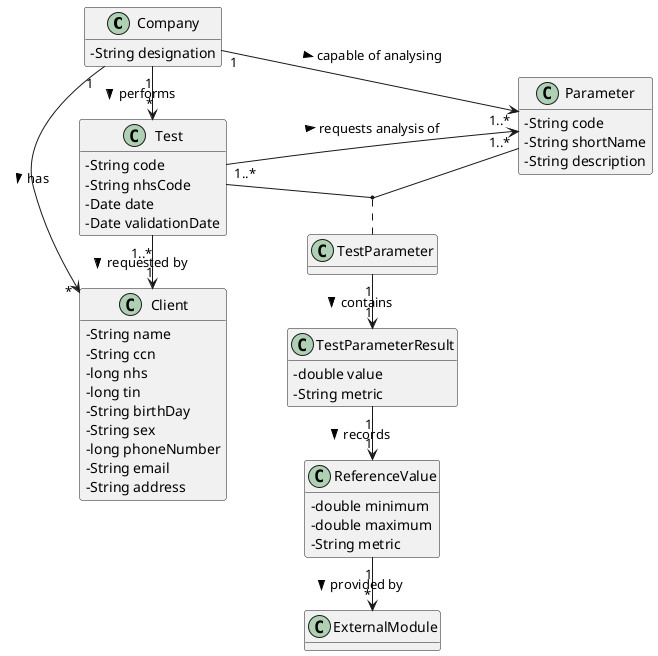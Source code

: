 @startuml
'https://plantuml.com/class-diagram

hide methods
left to right direction
skinparam classAttributeIconSize 0

class Company
class Client
class Test
class TestParameter
class TestParameterResult
class Parameter

Company "1" -> "*" Client: has >
Test "1..*" -> "1" Client: requested by >
Company "1" -> "1..*" Parameter: capable of analysing >
(Test, Parameter) . TestParameter
TestParameter "1" -> "1" TestParameterResult: contains >
TestParameterResult "1" -> "1" ReferenceValue: records >
ReferenceValue "1" -> "*" ExternalModule: provided by >
Company "1" -> "*" Test: performs >
Test "1..*" -> "1..*" Parameter: requests analysis of >

class Company{
-String designation
}

class Test{
 -String code
 -String nhsCode
 -Date date
 -Date validationDate
}


class Client{
 -String name
 -String ccn
 -long nhs
 -long tin
 -String birthDay
 -String sex
 -long phoneNumber
 -String email
 -String address
}

class Parameter{
-String code
-String shortName
-String description
}

class TestParameterResult{
-double value
-String metric
}

class ReferenceValue {
-double minimum
-double maximum
-String metric
}

@enduml